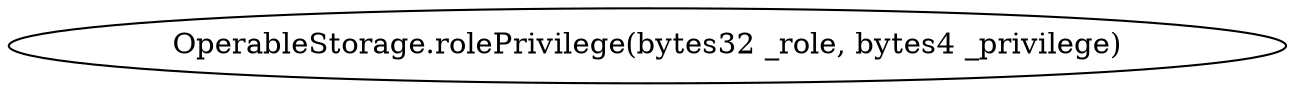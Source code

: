 digraph "" {
	graph [bb="0,0,517.09,36"];
	node [label="\N"];
	"OperableStorage.rolePrivilege(bytes32 _role, bytes4 _privilege)"	 [height=0.5,
		pos="258.55,18",
		width=7.1818];
}
digraph "" {
	graph [bb="0,0,517.09,36"];
	node [label="\N"];
	"OperableStorage.rolePrivilege(bytes32 _role, bytes4 _privilege)"	 [height=0.5,
		pos="258.55,18",
		width=7.1818];
}
digraph "" {
	graph [bb="0,0,517.09,36"];
	node [label="\N"];
	"OperableStorage.rolePrivilege(bytes32 _role, bytes4 _privilege)"	 [height=0.5,
		pos="258.55,18",
		width=7.1818];
}
digraph "" {
	graph [bb="0,0,517.09,36"];
	node [label="\N"];
	"OperableStorage.rolePrivilege(bytes32 _role, bytes4 _privilege)"	 [height=0.5,
		pos="258.55,18",
		width=7.1818];
}
digraph "" {
	graph [bb="0,0,517.09,36"];
	node [label="\N"];
	"OperableStorage.rolePrivilege(bytes32 _role, bytes4 _privilege)"	 [height=0.5,
		pos="258.55,18",
		width=7.1818];
}
